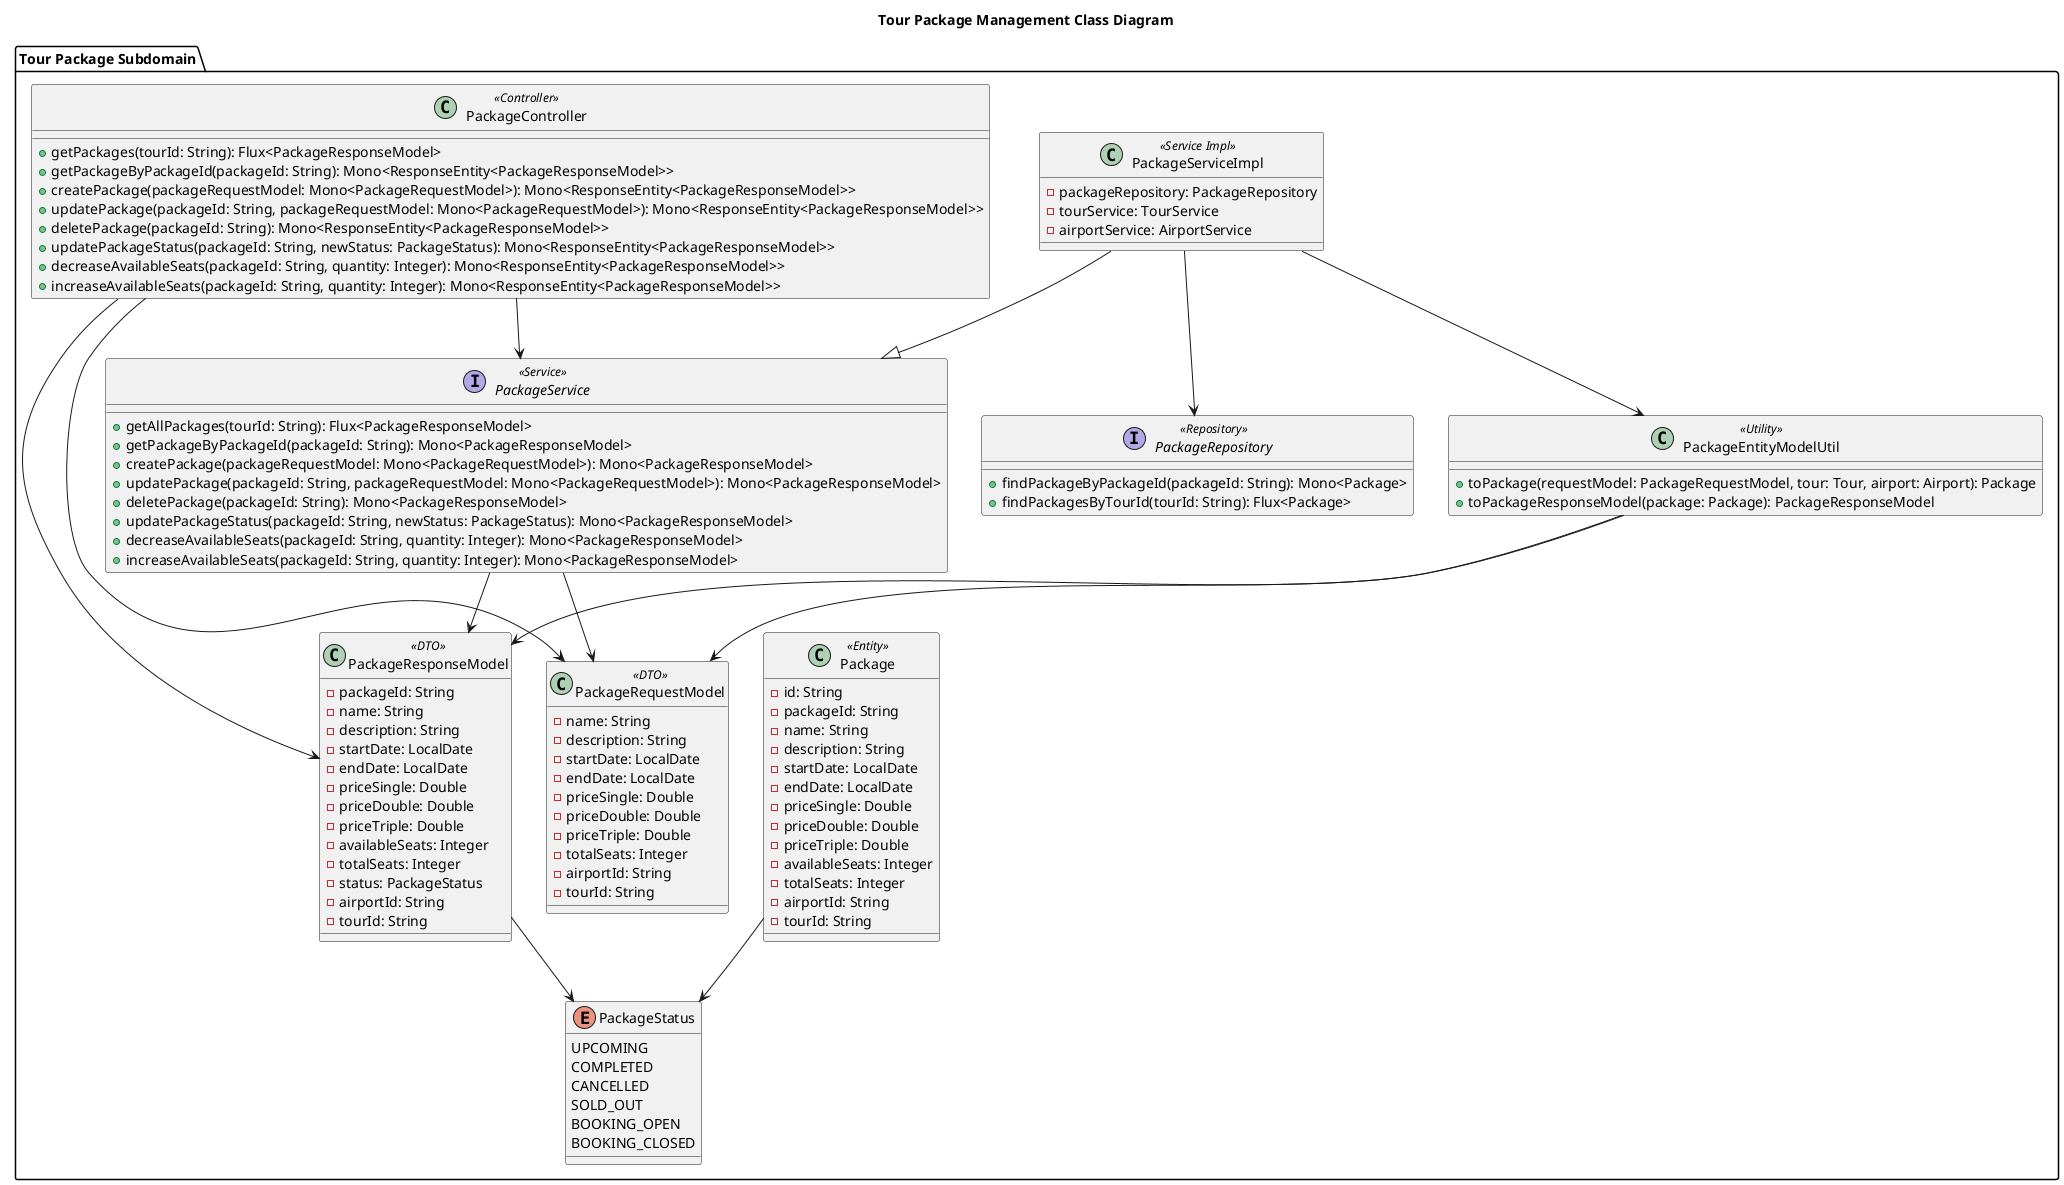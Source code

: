 @startuml
title Tour Package Management Class Diagram

package "Tour Package Subdomain" {

    ' ======== ENTITY ========
    class Package <<Entity>> {
        - id: String
        - packageId: String
        - name: String
        - description: String
        - startDate: LocalDate
        - endDate: LocalDate
        - priceSingle: Double
        - priceDouble: Double
        - priceTriple: Double
        - availableSeats: Integer
        - totalSeats: Integer
        - airportId: String
        - tourId: String
    }

    ' ======== ENUMS ========
    enum PackageStatus {
        UPCOMING
        COMPLETED
        CANCELLED
        SOLD_OUT
        BOOKING_OPEN
        BOOKING_CLOSED
    }

    ' ======== REPOSITORY ========
    interface PackageRepository <<Repository>> {
        + findPackageByPackageId(packageId: String): Mono<Package>
        + findPackagesByTourId(tourId: String): Flux<Package>
    }

    ' ======== SERVICE ========
    interface PackageService <<Service>> {
        + getAllPackages(tourId: String): Flux<PackageResponseModel>
        + getPackageByPackageId(packageId: String): Mono<PackageResponseModel>
        + createPackage(packageRequestModel: Mono<PackageRequestModel>): Mono<PackageResponseModel>
        + updatePackage(packageId: String, packageRequestModel: Mono<PackageRequestModel>): Mono<PackageResponseModel>
        + deletePackage(packageId: String): Mono<PackageResponseModel>
        + updatePackageStatus(packageId: String, newStatus: PackageStatus): Mono<PackageResponseModel>
        + decreaseAvailableSeats(packageId: String, quantity: Integer): Mono<PackageResponseModel>
        + increaseAvailableSeats(packageId: String, quantity: Integer): Mono<PackageResponseModel>
    }

    class PackageServiceImpl <<Service Impl>> {
        - packageRepository: PackageRepository
        - tourService: TourService
        - airportService: AirportService
    }

    ' ======== CONTROLLER ========
    class PackageController <<Controller>> {
        + getPackages(tourId: String): Flux<PackageResponseModel>
        + getPackageByPackageId(packageId: String): Mono<ResponseEntity<PackageResponseModel>>
        + createPackage(packageRequestModel: Mono<PackageRequestModel>): Mono<ResponseEntity<PackageResponseModel>>
        + updatePackage(packageId: String, packageRequestModel: Mono<PackageRequestModel>): Mono<ResponseEntity<PackageResponseModel>>
        + deletePackage(packageId: String): Mono<ResponseEntity<PackageResponseModel>>
        + updatePackageStatus(packageId: String, newStatus: PackageStatus): Mono<ResponseEntity<PackageResponseModel>>
        + decreaseAvailableSeats(packageId: String, quantity: Integer): Mono<ResponseEntity<PackageResponseModel>>
        + increaseAvailableSeats(packageId: String, quantity: Integer): Mono<ResponseEntity<PackageResponseModel>>
    }

    ' ======== DTOs ========
    class PackageRequestModel <<DTO>> {
        - name: String
        - description: String
        - startDate: LocalDate
        - endDate: LocalDate
        - priceSingle: Double
        - priceDouble: Double
        - priceTriple: Double
        - totalSeats: Integer
        - airportId: String
        - tourId: String
    }

    class PackageResponseModel <<DTO>> {
        - packageId: String
        - name: String
        - description: String
        - startDate: LocalDate
        - endDate: LocalDate
        - priceSingle: Double
        - priceDouble: Double
        - priceTriple: Double
        - availableSeats: Integer
        - totalSeats: Integer
        - status: PackageStatus
        - airportId: String
        - tourId: String
    }

    ' ======== UTILITIES ========
    class PackageEntityModelUtil <<Utility>> {
        + toPackage(requestModel: PackageRequestModel, tour: Tour, airport: Airport): Package
        + toPackageResponseModel(package: Package): PackageResponseModel
    }

    ' ======== RELATIONSHIPS ========
    PackageServiceImpl -[hidden]-> PackageService
    PackageServiceImpl --|> PackageService
    PackageServiceImpl --> PackageRepository
    PackageController --> PackageService
    PackageController --> PackageRequestModel
    PackageController --> PackageResponseModel
    PackageService --> PackageRequestModel
    PackageService --> PackageResponseModel
    Package --> PackageStatus
    PackageResponseModel --> PackageStatus
    PackageServiceImpl --> PackageEntityModelUtil
    PackageEntityModelUtil --> PackageRequestModel
    PackageEntityModelUtil --> PackageResponseModel
}

@enduml
